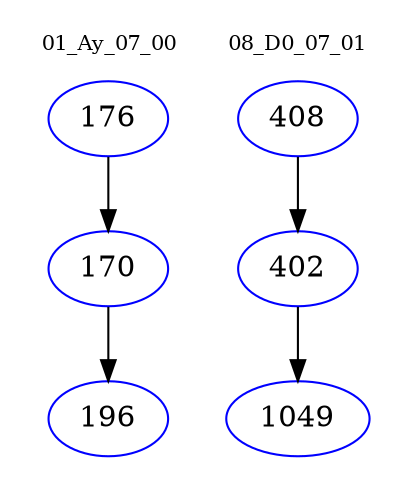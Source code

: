 digraph{
subgraph cluster_0 {
color = white
label = "01_Ay_07_00";
fontsize=10;
T0_176 [label="176", color="blue"]
T0_176 -> T0_170 [color="black"]
T0_170 [label="170", color="blue"]
T0_170 -> T0_196 [color="black"]
T0_196 [label="196", color="blue"]
}
subgraph cluster_1 {
color = white
label = "08_D0_07_01";
fontsize=10;
T1_408 [label="408", color="blue"]
T1_408 -> T1_402 [color="black"]
T1_402 [label="402", color="blue"]
T1_402 -> T1_1049 [color="black"]
T1_1049 [label="1049", color="blue"]
}
}

